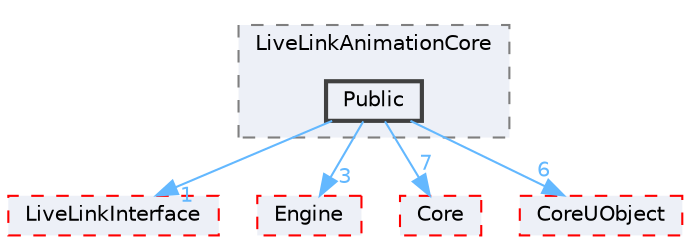 digraph "Public"
{
 // INTERACTIVE_SVG=YES
 // LATEX_PDF_SIZE
  bgcolor="transparent";
  edge [fontname=Helvetica,fontsize=10,labelfontname=Helvetica,labelfontsize=10];
  node [fontname=Helvetica,fontsize=10,shape=box,height=0.2,width=0.4];
  compound=true
  subgraph clusterdir_e5b4818470ccbccbcdf9aa5ba9d834bb {
    graph [ bgcolor="#edf0f7", pencolor="grey50", label="LiveLinkAnimationCore", fontname=Helvetica,fontsize=10 style="filled,dashed", URL="dir_e5b4818470ccbccbcdf9aa5ba9d834bb.html",tooltip=""]
  dir_cf9a22f8994b012cc856b4d0a9fe2914 [label="Public", fillcolor="#edf0f7", color="grey25", style="filled,bold", URL="dir_cf9a22f8994b012cc856b4d0a9fe2914.html",tooltip=""];
  }
  dir_0b16765323610fed71937b69633845f2 [label="LiveLinkInterface", fillcolor="#edf0f7", color="red", style="filled,dashed", URL="dir_0b16765323610fed71937b69633845f2.html",tooltip=""];
  dir_fdf6aa5c3cf3805bb958134448d60562 [label="Engine", fillcolor="#edf0f7", color="red", style="filled,dashed", URL="dir_fdf6aa5c3cf3805bb958134448d60562.html",tooltip=""];
  dir_0e6cddcc9caa1238c7f3774224afaa45 [label="Core", fillcolor="#edf0f7", color="red", style="filled,dashed", URL="dir_0e6cddcc9caa1238c7f3774224afaa45.html",tooltip=""];
  dir_4c499e5e32e2b4479ad7e552df73eeae [label="CoreUObject", fillcolor="#edf0f7", color="red", style="filled,dashed", URL="dir_4c499e5e32e2b4479ad7e552df73eeae.html",tooltip=""];
  dir_cf9a22f8994b012cc856b4d0a9fe2914->dir_0b16765323610fed71937b69633845f2 [headlabel="1", labeldistance=1.5 headhref="dir_000944_000576.html" href="dir_000944_000576.html" color="steelblue1" fontcolor="steelblue1"];
  dir_cf9a22f8994b012cc856b4d0a9fe2914->dir_0e6cddcc9caa1238c7f3774224afaa45 [headlabel="7", labeldistance=1.5 headhref="dir_000944_000266.html" href="dir_000944_000266.html" color="steelblue1" fontcolor="steelblue1"];
  dir_cf9a22f8994b012cc856b4d0a9fe2914->dir_4c499e5e32e2b4479ad7e552df73eeae [headlabel="6", labeldistance=1.5 headhref="dir_000944_000268.html" href="dir_000944_000268.html" color="steelblue1" fontcolor="steelblue1"];
  dir_cf9a22f8994b012cc856b4d0a9fe2914->dir_fdf6aa5c3cf3805bb958134448d60562 [headlabel="3", labeldistance=1.5 headhref="dir_000944_000366.html" href="dir_000944_000366.html" color="steelblue1" fontcolor="steelblue1"];
}

